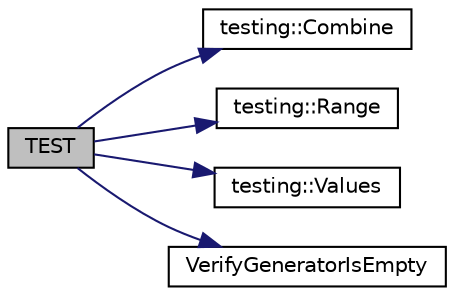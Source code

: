 digraph "TEST"
{
 // LATEX_PDF_SIZE
  bgcolor="transparent";
  edge [fontname="Helvetica",fontsize="10",labelfontname="Helvetica",labelfontsize="10"];
  node [fontname="Helvetica",fontsize="10",shape=record];
  rankdir="LR";
  Node1 [label="TEST",height=0.2,width=0.4,color="black", fillcolor="grey75", style="filled", fontcolor="black",tooltip=" "];
  Node1 -> Node2 [color="midnightblue",fontsize="10",style="solid",fontname="Helvetica"];
  Node2 [label="testing::Combine",height=0.2,width=0.4,color="black",URL="$namespacetesting.html#a2cb3b8fe262f59bf150998eb8fd0752d",tooltip=" "];
  Node1 -> Node3 [color="midnightblue",fontsize="10",style="solid",fontname="Helvetica"];
  Node3 [label="testing::Range",height=0.2,width=0.4,color="black",URL="$namespacetesting.html#a265ed70a86cf2d6641582c45ad9529e2",tooltip=" "];
  Node1 -> Node4 [color="midnightblue",fontsize="10",style="solid",fontname="Helvetica"];
  Node4 [label="testing::Values",height=0.2,width=0.4,color="black",URL="$namespacetesting.html#a374d4e5fbb4c938058fbe81d4c7ff6a6",tooltip=" "];
  Node1 -> Node5 [color="midnightblue",fontsize="10",style="solid",fontname="Helvetica"];
  Node5 [label="VerifyGeneratorIsEmpty",height=0.2,width=0.4,color="black",URL="$googletest-param-test-test_8cc.html#a85d74de6e554738555812410476b4eec",tooltip=" "];
}
